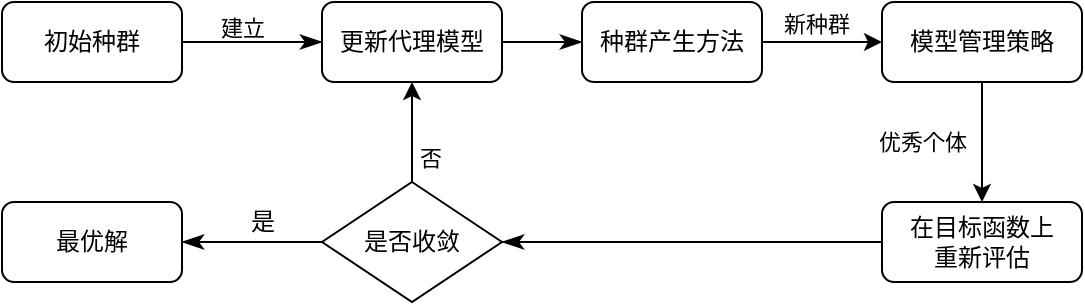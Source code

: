 <mxfile version="24.3.0" type="github">
  <diagram id="C5RBs43oDa-KdzZeNtuy" name="Page-1">
    <mxGraphModel dx="1267" dy="779" grid="1" gridSize="10" guides="1" tooltips="1" connect="1" arrows="1" fold="1" page="1" pageScale="1" pageWidth="827" pageHeight="1169" math="0" shadow="0">
      <root>
        <mxCell id="WIyWlLk6GJQsqaUBKTNV-0" />
        <mxCell id="WIyWlLk6GJQsqaUBKTNV-1" parent="WIyWlLk6GJQsqaUBKTNV-0" />
        <mxCell id="6TrB1a4JKmCMMMaNhy3V-0" value="" style="rounded=0;html=1;jettySize=auto;orthogonalLoop=1;fontSize=11;endArrow=classicThin;endFill=1;endSize=8;strokeWidth=1;shadow=0;labelBackgroundColor=none;edgeStyle=orthogonalEdgeStyle;strokeColor=#000000;" edge="1" parent="WIyWlLk6GJQsqaUBKTNV-1" source="6TrB1a4JKmCMMMaNhy3V-2" target="6TrB1a4JKmCMMMaNhy3V-4">
          <mxGeometry relative="1" as="geometry">
            <mxPoint x="170" y="210" as="targetPoint" />
          </mxGeometry>
        </mxCell>
        <mxCell id="6TrB1a4JKmCMMMaNhy3V-1" value="建立" style="edgeLabel;html=1;align=center;verticalAlign=middle;resizable=0;points=[];fontFamily=Helvetica;fontSize=11;fontColor=default;labelBackgroundColor=none;" vertex="1" connectable="0" parent="6TrB1a4JKmCMMMaNhy3V-0">
          <mxGeometry x="-0.45" y="4" relative="1" as="geometry">
            <mxPoint x="10" y="-3" as="offset" />
          </mxGeometry>
        </mxCell>
        <mxCell id="6TrB1a4JKmCMMMaNhy3V-2" value="初始种群" style="rounded=1;whiteSpace=wrap;html=1;fontSize=12;glass=0;strokeWidth=1;shadow=0;" vertex="1" parent="WIyWlLk6GJQsqaUBKTNV-1">
          <mxGeometry x="20" y="190" width="90" height="40" as="geometry" />
        </mxCell>
        <mxCell id="6TrB1a4JKmCMMMaNhy3V-3" value="" style="edgeStyle=orthogonalEdgeStyle;rounded=0;orthogonalLoop=1;jettySize=auto;html=1;endArrow=classicThin;endFill=1;endSize=8;" edge="1" parent="WIyWlLk6GJQsqaUBKTNV-1" source="6TrB1a4JKmCMMMaNhy3V-4" target="6TrB1a4JKmCMMMaNhy3V-7">
          <mxGeometry relative="1" as="geometry" />
        </mxCell>
        <mxCell id="6TrB1a4JKmCMMMaNhy3V-4" value="更新代理模型" style="rounded=1;whiteSpace=wrap;html=1;" vertex="1" parent="WIyWlLk6GJQsqaUBKTNV-1">
          <mxGeometry x="180" y="190" width="90" height="40" as="geometry" />
        </mxCell>
        <mxCell id="6TrB1a4JKmCMMMaNhy3V-5" style="edgeStyle=orthogonalEdgeStyle;rounded=0;orthogonalLoop=1;jettySize=auto;html=1;exitX=1;exitY=0.5;exitDx=0;exitDy=0;entryX=0;entryY=0.5;entryDx=0;entryDy=0;" edge="1" parent="WIyWlLk6GJQsqaUBKTNV-1" source="6TrB1a4JKmCMMMaNhy3V-7" target="6TrB1a4JKmCMMMaNhy3V-18">
          <mxGeometry relative="1" as="geometry" />
        </mxCell>
        <mxCell id="6TrB1a4JKmCMMMaNhy3V-6" value="新种群" style="edgeLabel;html=1;align=center;verticalAlign=middle;resizable=0;points=[];" vertex="1" connectable="0" parent="6TrB1a4JKmCMMMaNhy3V-5">
          <mxGeometry x="-0.1" y="3" relative="1" as="geometry">
            <mxPoint y="-6" as="offset" />
          </mxGeometry>
        </mxCell>
        <mxCell id="6TrB1a4JKmCMMMaNhy3V-7" value="种群产生方法" style="whiteSpace=wrap;html=1;rounded=1;" vertex="1" parent="WIyWlLk6GJQsqaUBKTNV-1">
          <mxGeometry x="310" y="190" width="90" height="40" as="geometry" />
        </mxCell>
        <mxCell id="6TrB1a4JKmCMMMaNhy3V-8" value="" style="edgeStyle=orthogonalEdgeStyle;rounded=0;orthogonalLoop=1;jettySize=auto;html=1;shadow=0;strokeColor=#000000;strokeWidth=1;align=center;verticalAlign=middle;fontFamily=Helvetica;fontSize=11;fontColor=default;labelBackgroundColor=none;endArrow=classicThin;endFill=1;endSize=8;exitX=0;exitY=0.5;exitDx=0;exitDy=0;" edge="1" parent="WIyWlLk6GJQsqaUBKTNV-1" source="6TrB1a4JKmCMMMaNhy3V-9" target="6TrB1a4JKmCMMMaNhy3V-14">
          <mxGeometry relative="1" as="geometry" />
        </mxCell>
        <mxCell id="6TrB1a4JKmCMMMaNhy3V-9" value="在目标函数上&lt;div&gt;重新评估&lt;/div&gt;" style="whiteSpace=wrap;html=1;rounded=1;" vertex="1" parent="WIyWlLk6GJQsqaUBKTNV-1">
          <mxGeometry x="460" y="290" width="100" height="40" as="geometry" />
        </mxCell>
        <mxCell id="6TrB1a4JKmCMMMaNhy3V-10" value="" style="edgeStyle=orthogonalEdgeStyle;rounded=0;orthogonalLoop=1;jettySize=auto;html=1;shadow=0;strokeColor=#000000;strokeWidth=1;align=center;verticalAlign=middle;fontFamily=Helvetica;fontSize=12;fontColor=default;labelBackgroundColor=none;endArrow=classicThin;endFill=1;endSize=8;" edge="1" parent="WIyWlLk6GJQsqaUBKTNV-1" source="6TrB1a4JKmCMMMaNhy3V-14" target="6TrB1a4JKmCMMMaNhy3V-15">
          <mxGeometry relative="1" as="geometry" />
        </mxCell>
        <mxCell id="6TrB1a4JKmCMMMaNhy3V-11" value="是" style="edgeLabel;html=1;align=center;verticalAlign=middle;resizable=0;points=[];rounded=1;strokeColor=default;fontFamily=Helvetica;fontSize=12;fontColor=default;fillColor=default;" vertex="1" connectable="0" parent="6TrB1a4JKmCMMMaNhy3V-10">
          <mxGeometry x="-0.32" y="2" relative="1" as="geometry">
            <mxPoint x="-6" y="-12" as="offset" />
          </mxGeometry>
        </mxCell>
        <mxCell id="6TrB1a4JKmCMMMaNhy3V-12" style="edgeStyle=orthogonalEdgeStyle;rounded=0;orthogonalLoop=1;jettySize=auto;html=1;exitX=0.5;exitY=0;exitDx=0;exitDy=0;entryX=0.5;entryY=1;entryDx=0;entryDy=0;" edge="1" parent="WIyWlLk6GJQsqaUBKTNV-1" source="6TrB1a4JKmCMMMaNhy3V-14" target="6TrB1a4JKmCMMMaNhy3V-4">
          <mxGeometry relative="1" as="geometry" />
        </mxCell>
        <mxCell id="6TrB1a4JKmCMMMaNhy3V-13" value="否" style="edgeLabel;html=1;align=center;verticalAlign=middle;resizable=0;points=[];" vertex="1" connectable="0" parent="6TrB1a4JKmCMMMaNhy3V-12">
          <mxGeometry y="-2" relative="1" as="geometry">
            <mxPoint x="7" y="13" as="offset" />
          </mxGeometry>
        </mxCell>
        <mxCell id="6TrB1a4JKmCMMMaNhy3V-14" value="是否收敛" style="rhombus;whiteSpace=wrap;html=1;rounded=0;" vertex="1" parent="WIyWlLk6GJQsqaUBKTNV-1">
          <mxGeometry x="180" y="280" width="90" height="60" as="geometry" />
        </mxCell>
        <mxCell id="6TrB1a4JKmCMMMaNhy3V-15" value="最优解" style="whiteSpace=wrap;html=1;rounded=1;" vertex="1" parent="WIyWlLk6GJQsqaUBKTNV-1">
          <mxGeometry x="20" y="290" width="90" height="40" as="geometry" />
        </mxCell>
        <mxCell id="6TrB1a4JKmCMMMaNhy3V-16" style="edgeStyle=orthogonalEdgeStyle;rounded=0;orthogonalLoop=1;jettySize=auto;html=1;exitX=0.5;exitY=1;exitDx=0;exitDy=0;entryX=0.5;entryY=0;entryDx=0;entryDy=0;" edge="1" parent="WIyWlLk6GJQsqaUBKTNV-1" source="6TrB1a4JKmCMMMaNhy3V-18" target="6TrB1a4JKmCMMMaNhy3V-9">
          <mxGeometry relative="1" as="geometry" />
        </mxCell>
        <mxCell id="6TrB1a4JKmCMMMaNhy3V-17" value="优秀个体" style="edgeLabel;html=1;align=center;verticalAlign=middle;resizable=0;points=[];" vertex="1" connectable="0" parent="6TrB1a4JKmCMMMaNhy3V-16">
          <mxGeometry x="-0.233" y="-1" relative="1" as="geometry">
            <mxPoint x="-29" y="7" as="offset" />
          </mxGeometry>
        </mxCell>
        <mxCell id="6TrB1a4JKmCMMMaNhy3V-18" value="模型管理策略" style="rounded=1;whiteSpace=wrap;html=1;" vertex="1" parent="WIyWlLk6GJQsqaUBKTNV-1">
          <mxGeometry x="460" y="190" width="100" height="40" as="geometry" />
        </mxCell>
      </root>
    </mxGraphModel>
  </diagram>
</mxfile>
